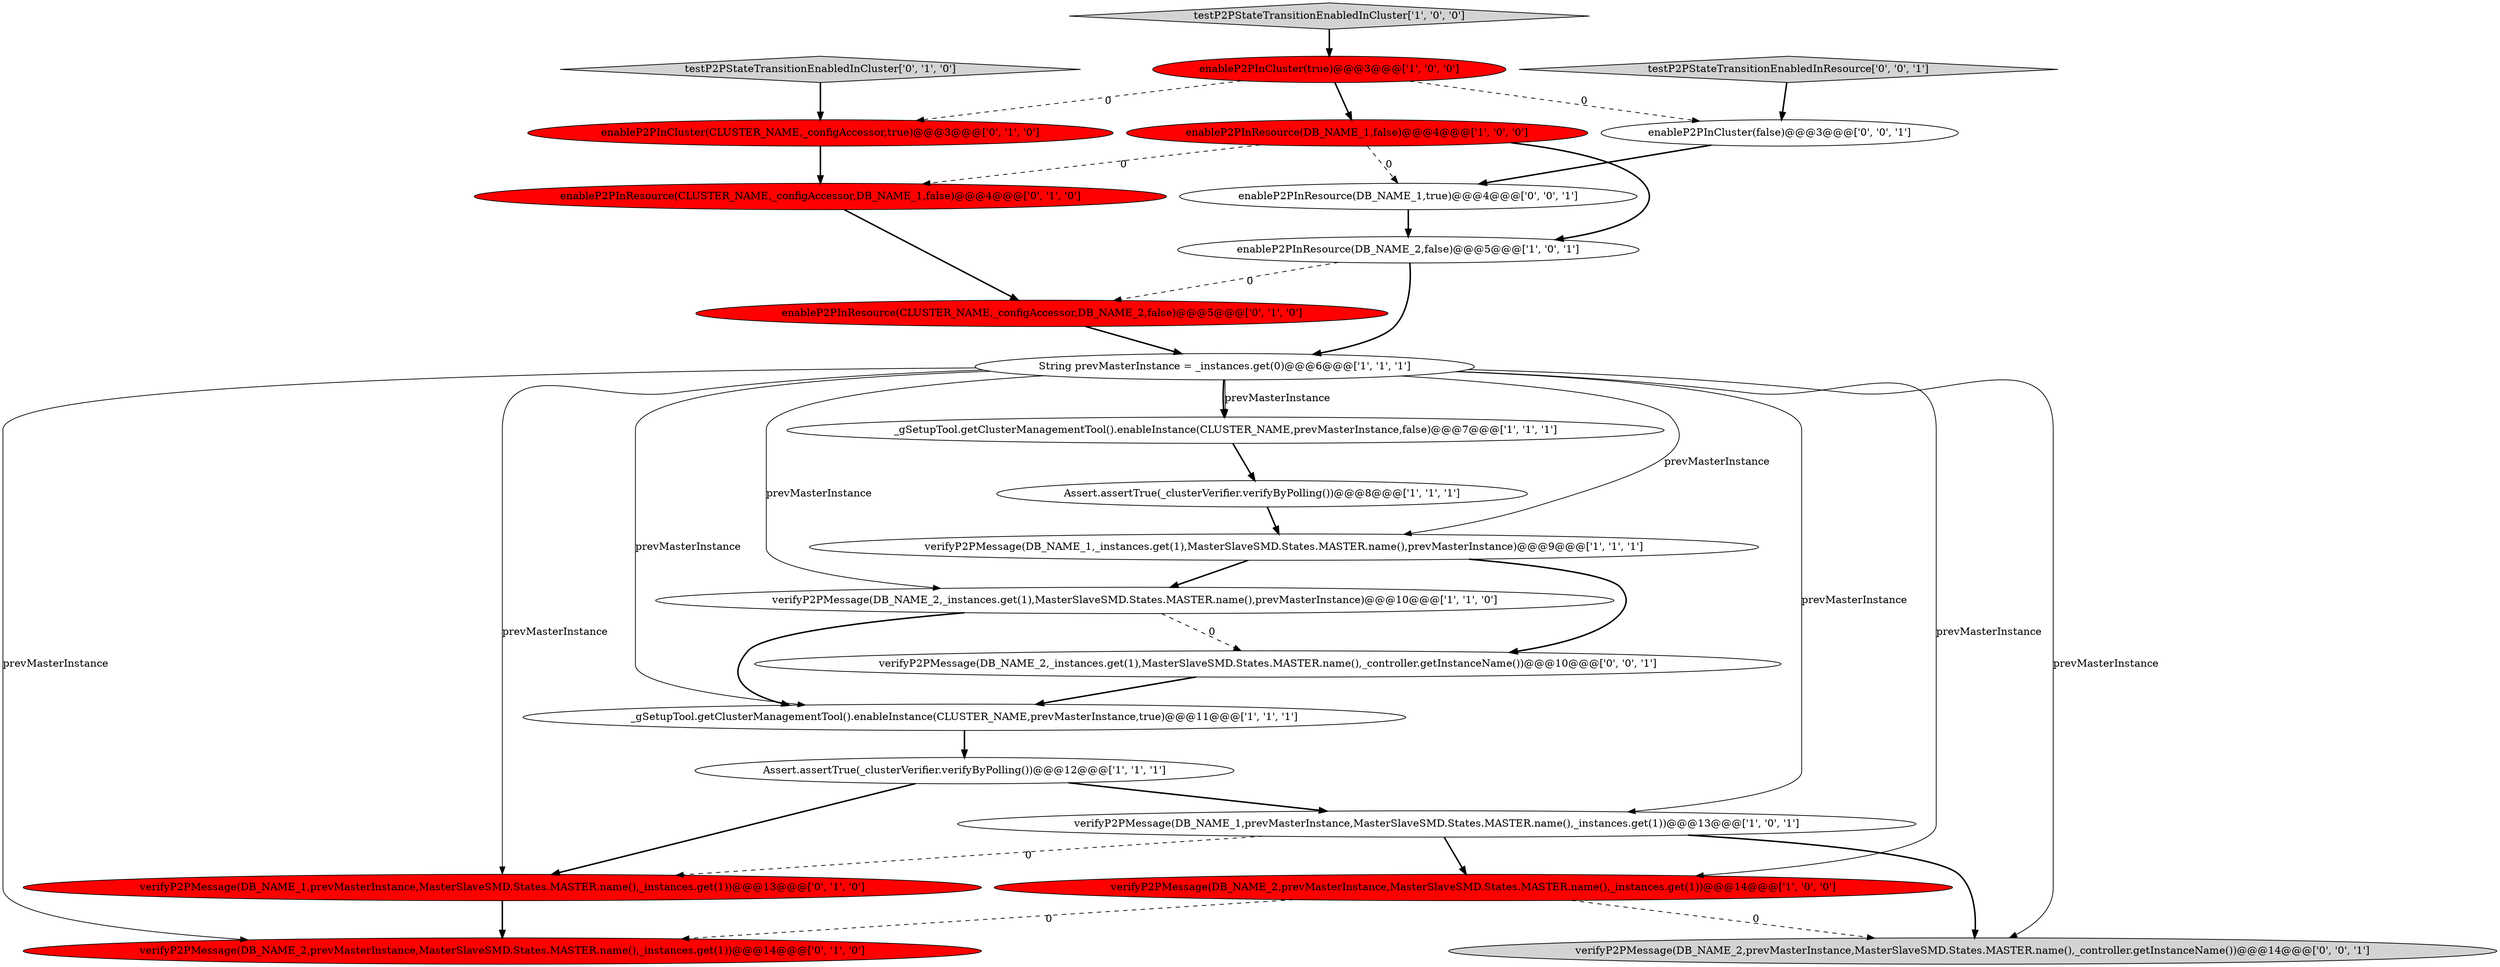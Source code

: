 digraph {
14 [style = filled, label = "testP2PStateTransitionEnabledInCluster['0', '1', '0']", fillcolor = lightgray, shape = diamond image = "AAA0AAABBB2BBB"];
13 [style = filled, label = "enableP2PInResource(CLUSTER_NAME,_configAccessor,DB_NAME_1,false)@@@4@@@['0', '1', '0']", fillcolor = red, shape = ellipse image = "AAA1AAABBB2BBB"];
15 [style = filled, label = "verifyP2PMessage(DB_NAME_1,prevMasterInstance,MasterSlaveSMD.States.MASTER.name(),_instances.get(1))@@@13@@@['0', '1', '0']", fillcolor = red, shape = ellipse image = "AAA1AAABBB2BBB"];
4 [style = filled, label = "testP2PStateTransitionEnabledInCluster['1', '0', '0']", fillcolor = lightgray, shape = diamond image = "AAA0AAABBB1BBB"];
10 [style = filled, label = "_gSetupTool.getClusterManagementTool().enableInstance(CLUSTER_NAME,prevMasterInstance,false)@@@7@@@['1', '1', '1']", fillcolor = white, shape = ellipse image = "AAA0AAABBB1BBB"];
19 [style = filled, label = "enableP2PInResource(DB_NAME_1,true)@@@4@@@['0', '0', '1']", fillcolor = white, shape = ellipse image = "AAA0AAABBB3BBB"];
8 [style = filled, label = "verifyP2PMessage(DB_NAME_2,_instances.get(1),MasterSlaveSMD.States.MASTER.name(),prevMasterInstance)@@@10@@@['1', '1', '0']", fillcolor = white, shape = ellipse image = "AAA0AAABBB1BBB"];
12 [style = filled, label = "verifyP2PMessage(DB_NAME_1,prevMasterInstance,MasterSlaveSMD.States.MASTER.name(),_instances.get(1))@@@13@@@['1', '0', '1']", fillcolor = white, shape = ellipse image = "AAA0AAABBB1BBB"];
20 [style = filled, label = "verifyP2PMessage(DB_NAME_2,_instances.get(1),MasterSlaveSMD.States.MASTER.name(),_controller.getInstanceName())@@@10@@@['0', '0', '1']", fillcolor = white, shape = ellipse image = "AAA0AAABBB3BBB"];
11 [style = filled, label = "verifyP2PMessage(DB_NAME_1,_instances.get(1),MasterSlaveSMD.States.MASTER.name(),prevMasterInstance)@@@9@@@['1', '1', '1']", fillcolor = white, shape = ellipse image = "AAA0AAABBB1BBB"];
1 [style = filled, label = "enableP2PInCluster(true)@@@3@@@['1', '0', '0']", fillcolor = red, shape = ellipse image = "AAA1AAABBB1BBB"];
9 [style = filled, label = "String prevMasterInstance = _instances.get(0)@@@6@@@['1', '1', '1']", fillcolor = white, shape = ellipse image = "AAA0AAABBB1BBB"];
22 [style = filled, label = "testP2PStateTransitionEnabledInResource['0', '0', '1']", fillcolor = lightgray, shape = diamond image = "AAA0AAABBB3BBB"];
3 [style = filled, label = "Assert.assertTrue(_clusterVerifier.verifyByPolling())@@@12@@@['1', '1', '1']", fillcolor = white, shape = ellipse image = "AAA0AAABBB1BBB"];
5 [style = filled, label = "Assert.assertTrue(_clusterVerifier.verifyByPolling())@@@8@@@['1', '1', '1']", fillcolor = white, shape = ellipse image = "AAA0AAABBB1BBB"];
6 [style = filled, label = "_gSetupTool.getClusterManagementTool().enableInstance(CLUSTER_NAME,prevMasterInstance,true)@@@11@@@['1', '1', '1']", fillcolor = white, shape = ellipse image = "AAA0AAABBB1BBB"];
23 [style = filled, label = "verifyP2PMessage(DB_NAME_2,prevMasterInstance,MasterSlaveSMD.States.MASTER.name(),_controller.getInstanceName())@@@14@@@['0', '0', '1']", fillcolor = lightgray, shape = ellipse image = "AAA0AAABBB3BBB"];
17 [style = filled, label = "verifyP2PMessage(DB_NAME_2,prevMasterInstance,MasterSlaveSMD.States.MASTER.name(),_instances.get(1))@@@14@@@['0', '1', '0']", fillcolor = red, shape = ellipse image = "AAA1AAABBB2BBB"];
18 [style = filled, label = "enableP2PInCluster(CLUSTER_NAME,_configAccessor,true)@@@3@@@['0', '1', '0']", fillcolor = red, shape = ellipse image = "AAA1AAABBB2BBB"];
7 [style = filled, label = "enableP2PInResource(DB_NAME_1,false)@@@4@@@['1', '0', '0']", fillcolor = red, shape = ellipse image = "AAA1AAABBB1BBB"];
16 [style = filled, label = "enableP2PInResource(CLUSTER_NAME,_configAccessor,DB_NAME_2,false)@@@5@@@['0', '1', '0']", fillcolor = red, shape = ellipse image = "AAA1AAABBB2BBB"];
0 [style = filled, label = "enableP2PInResource(DB_NAME_2,false)@@@5@@@['1', '0', '1']", fillcolor = white, shape = ellipse image = "AAA0AAABBB1BBB"];
2 [style = filled, label = "verifyP2PMessage(DB_NAME_2,prevMasterInstance,MasterSlaveSMD.States.MASTER.name(),_instances.get(1))@@@14@@@['1', '0', '0']", fillcolor = red, shape = ellipse image = "AAA1AAABBB1BBB"];
21 [style = filled, label = "enableP2PInCluster(false)@@@3@@@['0', '0', '1']", fillcolor = white, shape = ellipse image = "AAA0AAABBB3BBB"];
9->11 [style = solid, label="prevMasterInstance"];
2->23 [style = dashed, label="0"];
6->3 [style = bold, label=""];
11->20 [style = bold, label=""];
0->9 [style = bold, label=""];
21->19 [style = bold, label=""];
9->15 [style = solid, label="prevMasterInstance"];
0->16 [style = dashed, label="0"];
8->20 [style = dashed, label="0"];
22->21 [style = bold, label=""];
9->2 [style = solid, label="prevMasterInstance"];
7->0 [style = bold, label=""];
8->6 [style = bold, label=""];
3->15 [style = bold, label=""];
9->12 [style = solid, label="prevMasterInstance"];
20->6 [style = bold, label=""];
9->10 [style = bold, label=""];
3->12 [style = bold, label=""];
9->23 [style = solid, label="prevMasterInstance"];
1->18 [style = dashed, label="0"];
1->21 [style = dashed, label="0"];
2->17 [style = dashed, label="0"];
1->7 [style = bold, label=""];
13->16 [style = bold, label=""];
19->0 [style = bold, label=""];
15->17 [style = bold, label=""];
12->2 [style = bold, label=""];
9->17 [style = solid, label="prevMasterInstance"];
10->5 [style = bold, label=""];
7->19 [style = dashed, label="0"];
7->13 [style = dashed, label="0"];
18->13 [style = bold, label=""];
9->8 [style = solid, label="prevMasterInstance"];
12->15 [style = dashed, label="0"];
11->8 [style = bold, label=""];
14->18 [style = bold, label=""];
5->11 [style = bold, label=""];
4->1 [style = bold, label=""];
12->23 [style = bold, label=""];
16->9 [style = bold, label=""];
9->10 [style = solid, label="prevMasterInstance"];
9->6 [style = solid, label="prevMasterInstance"];
}
